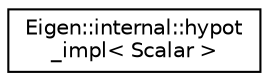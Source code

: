 digraph "Graphical Class Hierarchy"
{
  edge [fontname="Helvetica",fontsize="10",labelfontname="Helvetica",labelfontsize="10"];
  node [fontname="Helvetica",fontsize="10",shape=record];
  rankdir="LR";
  Node1 [label="Eigen::internal::hypot\l_impl\< Scalar \>",height=0.2,width=0.4,color="black", fillcolor="white", style="filled",URL="$struct_eigen_1_1internal_1_1hypot__impl.html"];
}
